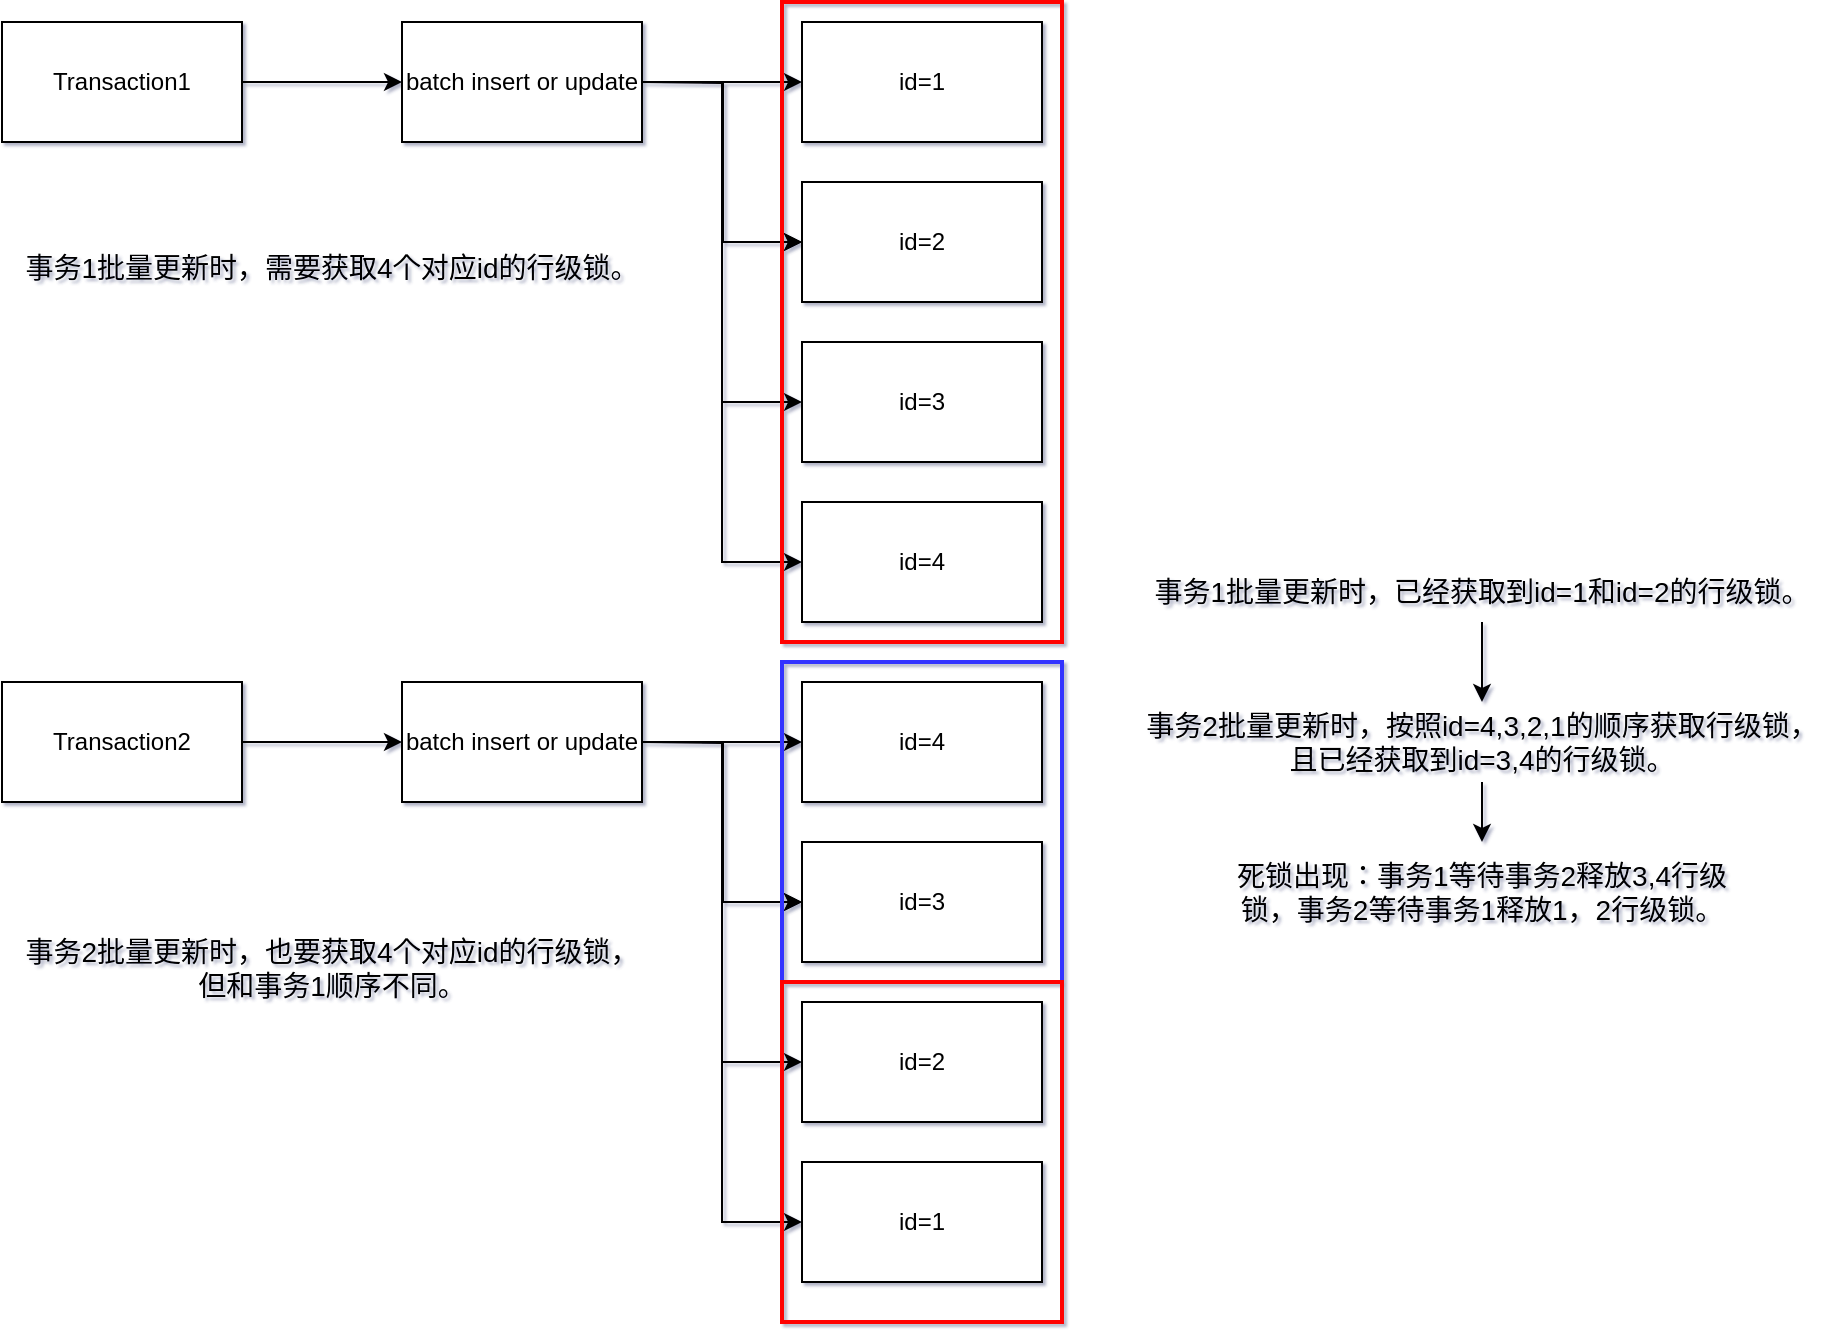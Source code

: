 <mxfile version="17.4.6" type="github">
  <diagram name="第 1 页" id="Hz7BalOIyZ6laGdzgJOj">
    <mxGraphModel dx="1344" dy="802" grid="1" gridSize="10" guides="1" tooltips="1" connect="1" arrows="1" fold="1" page="1" pageScale="1" pageWidth="827" pageHeight="1169" background="none" math="0" shadow="1">
      <root>
        <mxCell id="0" />
        <mxCell id="1" parent="0" />
        <mxCell id="Dq96HVSoo6yPnFGuj6aP-2" value="" style="edgeStyle=orthogonalEdgeStyle;rounded=0;orthogonalLoop=1;jettySize=auto;html=1;" edge="1" parent="1" source="DW6SpDcoZX4_uJihGRoh-1" target="Dq96HVSoo6yPnFGuj6aP-1">
          <mxGeometry relative="1" as="geometry" />
        </mxCell>
        <mxCell id="DW6SpDcoZX4_uJihGRoh-1" value="Transaction1" style="rounded=0;whiteSpace=wrap;html=1;" parent="1" vertex="1">
          <mxGeometry x="40" y="210" width="120" height="60" as="geometry" />
        </mxCell>
        <mxCell id="Dq96HVSoo6yPnFGuj6aP-7" style="edgeStyle=orthogonalEdgeStyle;rounded=0;orthogonalLoop=1;jettySize=auto;html=1;exitX=1;exitY=0.5;exitDx=0;exitDy=0;entryX=0;entryY=0.5;entryDx=0;entryDy=0;" edge="1" parent="1" source="Dq96HVSoo6yPnFGuj6aP-1" target="Dq96HVSoo6yPnFGuj6aP-3">
          <mxGeometry relative="1" as="geometry">
            <Array as="points">
              <mxPoint x="400" y="240" />
              <mxPoint x="400" y="240" />
            </Array>
          </mxGeometry>
        </mxCell>
        <mxCell id="Dq96HVSoo6yPnFGuj6aP-8" style="edgeStyle=orthogonalEdgeStyle;rounded=0;orthogonalLoop=1;jettySize=auto;html=1;entryX=0;entryY=0.5;entryDx=0;entryDy=0;" edge="1" parent="1" source="Dq96HVSoo6yPnFGuj6aP-1" target="Dq96HVSoo6yPnFGuj6aP-5">
          <mxGeometry relative="1" as="geometry" />
        </mxCell>
        <mxCell id="Dq96HVSoo6yPnFGuj6aP-1" value="batch insert or update" style="rounded=0;whiteSpace=wrap;html=1;" vertex="1" parent="1">
          <mxGeometry x="240" y="210" width="120" height="60" as="geometry" />
        </mxCell>
        <mxCell id="Dq96HVSoo6yPnFGuj6aP-3" value="id=1" style="rounded=0;whiteSpace=wrap;html=1;" vertex="1" parent="1">
          <mxGeometry x="440" y="210" width="120" height="60" as="geometry" />
        </mxCell>
        <mxCell id="Dq96HVSoo6yPnFGuj6aP-5" value="id=2" style="rounded=0;whiteSpace=wrap;html=1;" vertex="1" parent="1">
          <mxGeometry x="440" y="290" width="120" height="60" as="geometry" />
        </mxCell>
        <mxCell id="Dq96HVSoo6yPnFGuj6aP-9" style="edgeStyle=orthogonalEdgeStyle;rounded=0;orthogonalLoop=1;jettySize=auto;html=1;entryX=0;entryY=0.5;entryDx=0;entryDy=0;" edge="1" parent="1" target="Dq96HVSoo6yPnFGuj6aP-10">
          <mxGeometry relative="1" as="geometry">
            <mxPoint x="360" y="240" as="sourcePoint" />
          </mxGeometry>
        </mxCell>
        <mxCell id="Dq96HVSoo6yPnFGuj6aP-10" value="id=2" style="rounded=0;whiteSpace=wrap;html=1;" vertex="1" parent="1">
          <mxGeometry x="440" y="290" width="120" height="60" as="geometry" />
        </mxCell>
        <mxCell id="Dq96HVSoo6yPnFGuj6aP-11" style="edgeStyle=orthogonalEdgeStyle;rounded=0;orthogonalLoop=1;jettySize=auto;html=1;entryX=0;entryY=0.5;entryDx=0;entryDy=0;exitX=1;exitY=0.5;exitDx=0;exitDy=0;" edge="1" target="Dq96HVSoo6yPnFGuj6aP-12" parent="1" source="Dq96HVSoo6yPnFGuj6aP-1">
          <mxGeometry relative="1" as="geometry">
            <mxPoint x="360" y="320" as="sourcePoint" />
          </mxGeometry>
        </mxCell>
        <mxCell id="Dq96HVSoo6yPnFGuj6aP-12" value="id=3" style="rounded=0;whiteSpace=wrap;html=1;" vertex="1" parent="1">
          <mxGeometry x="440" y="370" width="120" height="60" as="geometry" />
        </mxCell>
        <mxCell id="Dq96HVSoo6yPnFGuj6aP-24" style="edgeStyle=orthogonalEdgeStyle;rounded=0;orthogonalLoop=1;jettySize=auto;html=1;entryX=0;entryY=0.5;entryDx=0;entryDy=0;exitX=1;exitY=0.5;exitDx=0;exitDy=0;" edge="1" parent="1" target="Dq96HVSoo6yPnFGuj6aP-25" source="Dq96HVSoo6yPnFGuj6aP-1">
          <mxGeometry relative="1" as="geometry">
            <mxPoint x="360" y="320" as="sourcePoint" />
          </mxGeometry>
        </mxCell>
        <mxCell id="Dq96HVSoo6yPnFGuj6aP-25" value="id=4" style="rounded=0;whiteSpace=wrap;html=1;" vertex="1" parent="1">
          <mxGeometry x="440" y="450" width="120" height="60" as="geometry" />
        </mxCell>
        <mxCell id="Dq96HVSoo6yPnFGuj6aP-26" value="" style="edgeStyle=orthogonalEdgeStyle;rounded=0;orthogonalLoop=1;jettySize=auto;html=1;" edge="1" parent="1" source="Dq96HVSoo6yPnFGuj6aP-27" target="Dq96HVSoo6yPnFGuj6aP-30">
          <mxGeometry relative="1" as="geometry" />
        </mxCell>
        <mxCell id="Dq96HVSoo6yPnFGuj6aP-27" value="Transaction2" style="rounded=0;whiteSpace=wrap;html=1;" vertex="1" parent="1">
          <mxGeometry x="40" y="540" width="120" height="60" as="geometry" />
        </mxCell>
        <mxCell id="Dq96HVSoo6yPnFGuj6aP-28" style="edgeStyle=orthogonalEdgeStyle;rounded=0;orthogonalLoop=1;jettySize=auto;html=1;exitX=1;exitY=0.5;exitDx=0;exitDy=0;entryX=0;entryY=0.5;entryDx=0;entryDy=0;" edge="1" parent="1" source="Dq96HVSoo6yPnFGuj6aP-30" target="Dq96HVSoo6yPnFGuj6aP-31">
          <mxGeometry relative="1" as="geometry">
            <Array as="points">
              <mxPoint x="400" y="570" />
              <mxPoint x="400" y="570" />
            </Array>
          </mxGeometry>
        </mxCell>
        <mxCell id="Dq96HVSoo6yPnFGuj6aP-29" style="edgeStyle=orthogonalEdgeStyle;rounded=0;orthogonalLoop=1;jettySize=auto;html=1;entryX=0;entryY=0.5;entryDx=0;entryDy=0;" edge="1" parent="1" source="Dq96HVSoo6yPnFGuj6aP-30" target="Dq96HVSoo6yPnFGuj6aP-32">
          <mxGeometry relative="1" as="geometry" />
        </mxCell>
        <mxCell id="Dq96HVSoo6yPnFGuj6aP-30" value="batch insert or update" style="rounded=0;whiteSpace=wrap;html=1;" vertex="1" parent="1">
          <mxGeometry x="240" y="540" width="120" height="60" as="geometry" />
        </mxCell>
        <mxCell id="Dq96HVSoo6yPnFGuj6aP-31" value="id=4" style="rounded=0;whiteSpace=wrap;html=1;" vertex="1" parent="1">
          <mxGeometry x="440" y="540" width="120" height="60" as="geometry" />
        </mxCell>
        <mxCell id="Dq96HVSoo6yPnFGuj6aP-32" value="id=2" style="rounded=0;whiteSpace=wrap;html=1;" vertex="1" parent="1">
          <mxGeometry x="440" y="620" width="120" height="60" as="geometry" />
        </mxCell>
        <mxCell id="Dq96HVSoo6yPnFGuj6aP-33" style="edgeStyle=orthogonalEdgeStyle;rounded=0;orthogonalLoop=1;jettySize=auto;html=1;entryX=0;entryY=0.5;entryDx=0;entryDy=0;" edge="1" parent="1" target="Dq96HVSoo6yPnFGuj6aP-34">
          <mxGeometry relative="1" as="geometry">
            <mxPoint x="360" y="570" as="sourcePoint" />
          </mxGeometry>
        </mxCell>
        <mxCell id="Dq96HVSoo6yPnFGuj6aP-34" value="id=3" style="rounded=0;whiteSpace=wrap;html=1;" vertex="1" parent="1">
          <mxGeometry x="440" y="620" width="120" height="60" as="geometry" />
        </mxCell>
        <mxCell id="Dq96HVSoo6yPnFGuj6aP-35" style="edgeStyle=orthogonalEdgeStyle;rounded=0;orthogonalLoop=1;jettySize=auto;html=1;entryX=0;entryY=0.5;entryDx=0;entryDy=0;exitX=1;exitY=0.5;exitDx=0;exitDy=0;" edge="1" parent="1" source="Dq96HVSoo6yPnFGuj6aP-30" target="Dq96HVSoo6yPnFGuj6aP-36">
          <mxGeometry relative="1" as="geometry">
            <mxPoint x="360" y="650" as="sourcePoint" />
          </mxGeometry>
        </mxCell>
        <mxCell id="Dq96HVSoo6yPnFGuj6aP-36" value="id=2" style="rounded=0;whiteSpace=wrap;html=1;" vertex="1" parent="1">
          <mxGeometry x="440" y="700" width="120" height="60" as="geometry" />
        </mxCell>
        <mxCell id="Dq96HVSoo6yPnFGuj6aP-37" style="edgeStyle=orthogonalEdgeStyle;rounded=0;orthogonalLoop=1;jettySize=auto;html=1;entryX=0;entryY=0.5;entryDx=0;entryDy=0;exitX=1;exitY=0.5;exitDx=0;exitDy=0;" edge="1" parent="1" source="Dq96HVSoo6yPnFGuj6aP-30" target="Dq96HVSoo6yPnFGuj6aP-38">
          <mxGeometry relative="1" as="geometry">
            <mxPoint x="360" y="650" as="sourcePoint" />
          </mxGeometry>
        </mxCell>
        <mxCell id="Dq96HVSoo6yPnFGuj6aP-38" value="id=1" style="rounded=0;whiteSpace=wrap;html=1;" vertex="1" parent="1">
          <mxGeometry x="440" y="780" width="120" height="60" as="geometry" />
        </mxCell>
        <mxCell id="Dq96HVSoo6yPnFGuj6aP-39" value="" style="rounded=0;whiteSpace=wrap;html=1;fillColor=none;strokeColor=#FF0000;strokeWidth=2;" vertex="1" parent="1">
          <mxGeometry x="430" y="200" width="140" height="320" as="geometry" />
        </mxCell>
        <mxCell id="Dq96HVSoo6yPnFGuj6aP-40" value="" style="rounded=0;whiteSpace=wrap;html=1;fillColor=none;strokeColor=#3333FF;strokeWidth=2;" vertex="1" parent="1">
          <mxGeometry x="430" y="530" width="140" height="160" as="geometry" />
        </mxCell>
        <mxCell id="Dq96HVSoo6yPnFGuj6aP-41" value="" style="rounded=0;whiteSpace=wrap;html=1;fillColor=none;strokeColor=#FF0000;strokeWidth=2;" vertex="1" parent="1">
          <mxGeometry x="430" y="690" width="140" height="170" as="geometry" />
        </mxCell>
        <mxCell id="Dq96HVSoo6yPnFGuj6aP-43" value="&lt;font style=&quot;font-size: 14px&quot;&gt;事务1批量更新时，需要获取4个对应id的行级锁。&lt;/font&gt;" style="text;html=1;align=center;verticalAlign=middle;whiteSpace=wrap;rounded=0;fillColor=none;" vertex="1" parent="1">
          <mxGeometry x="50" y="315" width="310" height="35" as="geometry" />
        </mxCell>
        <mxCell id="Dq96HVSoo6yPnFGuj6aP-45" value="&lt;font style=&quot;font-size: 14px&quot;&gt;事务2批量更新时，也要获取4个对应id的行级锁，但和事务1顺序不同。&lt;/font&gt;" style="text;html=1;align=center;verticalAlign=middle;whiteSpace=wrap;rounded=0;fillColor=none;" vertex="1" parent="1">
          <mxGeometry x="50" y="665" width="310" height="35" as="geometry" />
        </mxCell>
        <mxCell id="Dq96HVSoo6yPnFGuj6aP-47" style="edgeStyle=orthogonalEdgeStyle;rounded=0;orthogonalLoop=1;jettySize=auto;html=1;fontSize=14;entryX=0.5;entryY=0;entryDx=0;entryDy=0;" edge="1" parent="1" source="Dq96HVSoo6yPnFGuj6aP-46" target="Dq96HVSoo6yPnFGuj6aP-48">
          <mxGeometry relative="1" as="geometry">
            <mxPoint x="765" y="555" as="targetPoint" />
          </mxGeometry>
        </mxCell>
        <mxCell id="Dq96HVSoo6yPnFGuj6aP-46" value="&lt;font style=&quot;font-size: 14px&quot;&gt;事务1批量更新时，已经获取到id=1和id=2的行级锁。&lt;/font&gt;" style="text;html=1;align=center;verticalAlign=middle;whiteSpace=wrap;rounded=0;fillColor=none;" vertex="1" parent="1">
          <mxGeometry x="610" y="480" width="340" height="30" as="geometry" />
        </mxCell>
        <mxCell id="Dq96HVSoo6yPnFGuj6aP-50" style="edgeStyle=orthogonalEdgeStyle;rounded=0;orthogonalLoop=1;jettySize=auto;html=1;exitX=0.5;exitY=1;exitDx=0;exitDy=0;fontSize=14;" edge="1" parent="1" source="Dq96HVSoo6yPnFGuj6aP-48" target="Dq96HVSoo6yPnFGuj6aP-51">
          <mxGeometry relative="1" as="geometry">
            <mxPoint x="765" y="610" as="targetPoint" />
          </mxGeometry>
        </mxCell>
        <mxCell id="Dq96HVSoo6yPnFGuj6aP-48" value="&lt;font style=&quot;font-size: 14px&quot;&gt;事务2批量更新时，按照id=4,3,2,1的顺序获取行级锁，且已经获取到id=3,4的行级锁。&lt;/font&gt;" style="text;html=1;align=center;verticalAlign=middle;whiteSpace=wrap;rounded=0;fillColor=none;fontSize=14;" vertex="1" parent="1">
          <mxGeometry x="610" y="550" width="340" height="40" as="geometry" />
        </mxCell>
        <mxCell id="Dq96HVSoo6yPnFGuj6aP-51" value="死锁出现：事务1等待事务2释放3,4行级锁，事务2等待事务1释放1，2行级锁。" style="text;html=1;strokeColor=none;fillColor=none;align=center;verticalAlign=middle;whiteSpace=wrap;rounded=0;fontSize=14;" vertex="1" parent="1">
          <mxGeometry x="650" y="620" width="260" height="50" as="geometry" />
        </mxCell>
      </root>
    </mxGraphModel>
  </diagram>
</mxfile>
